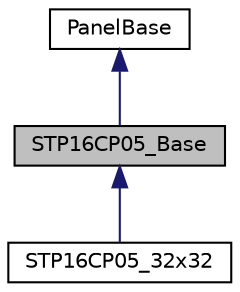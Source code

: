 digraph "STP16CP05_Base"
{
 // LATEX_PDF_SIZE
  edge [fontname="Helvetica",fontsize="10",labelfontname="Helvetica",labelfontsize="10"];
  node [fontname="Helvetica",fontsize="10",shape=record];
  Node1 [label="STP16CP05_Base",height=0.2,width=0.4,color="black", fillcolor="grey75", style="filled", fontcolor="black",tooltip="Base class of STP16CP05."];
  Node2 -> Node1 [dir="back",color="midnightblue",fontsize="10",style="solid",fontname="Helvetica"];
  Node2 [label="PanelBase",height=0.2,width=0.4,color="black", fillcolor="white", style="filled",URL="$classPanelBase.html",tooltip="1枚のLEDパネルを表すクラス"];
  Node1 -> Node3 [dir="back",color="midnightblue",fontsize="10",style="solid",fontname="Helvetica"];
  Node3 [label="STP16CP05_32x32",height=0.2,width=0.4,color="black", fillcolor="white", style="filled",URL="$classSTP16CP05__32x32.html",tooltip="32x32サイズのLEDパネルクラス"];
}

